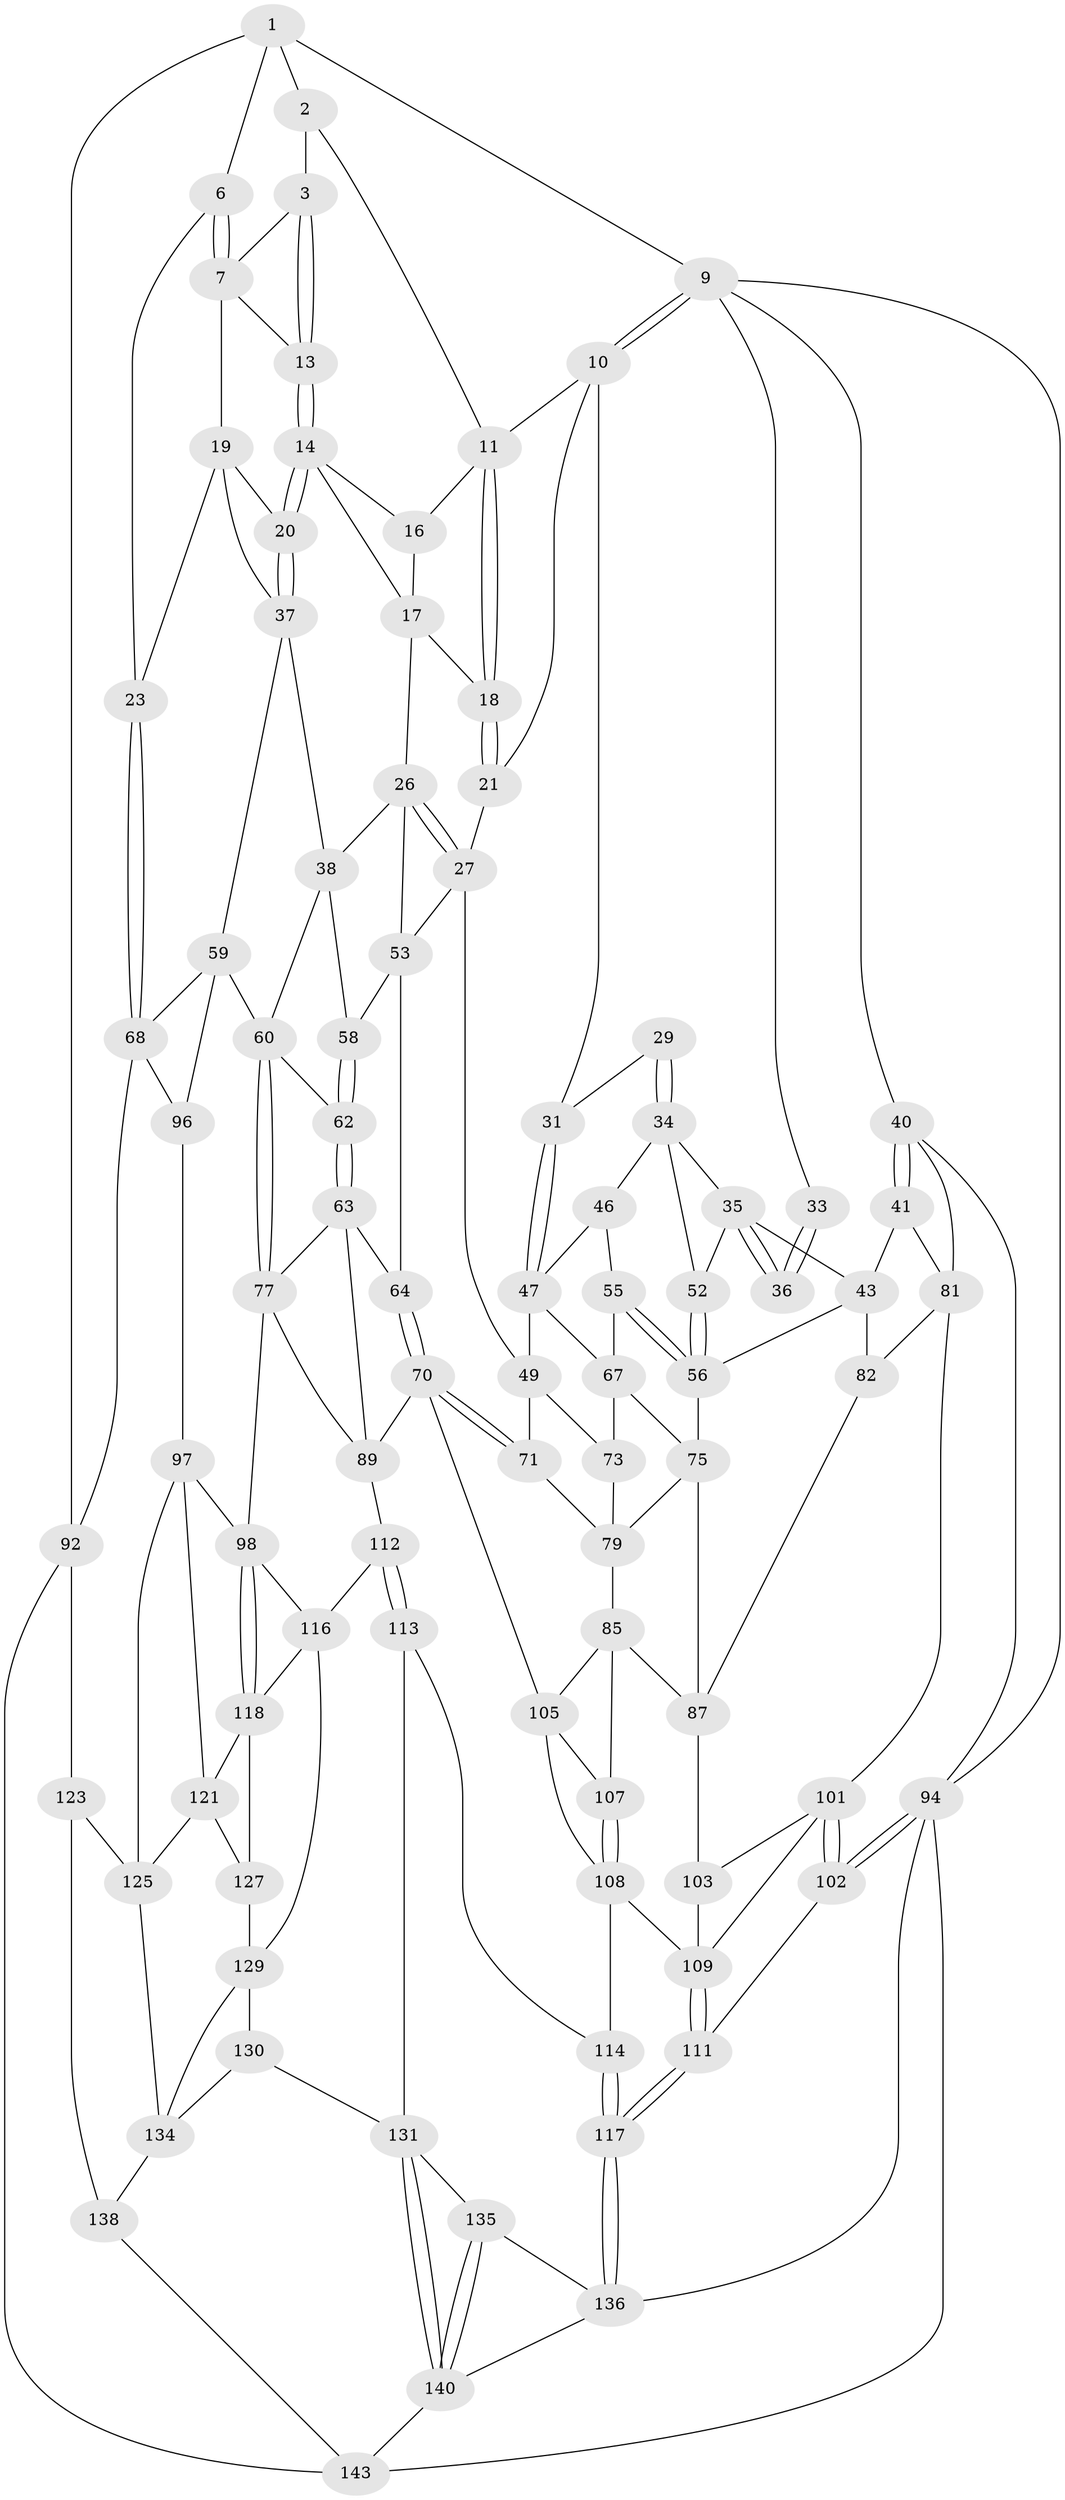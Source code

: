 // original degree distribution, {3: 0.027972027972027972, 4: 0.20279720279720279, 6: 0.2097902097902098, 5: 0.5594405594405595}
// Generated by graph-tools (version 1.1) at 2025/42/03/06/25 10:42:32]
// undirected, 88 vertices, 190 edges
graph export_dot {
graph [start="1"]
  node [color=gray90,style=filled];
  1 [pos="+0.9258364744238468+0",super="+5"];
  2 [pos="+0.6181640731482093+0"];
  3 [pos="+0.715742427749076+0.12527883599511289",super="+4"];
  6 [pos="+1+0"];
  7 [pos="+0.8297249986161152+0.17790696155539182",super="+8"];
  9 [pos="+0+0",super="+32"];
  10 [pos="+0.32892193101899037+0",super="+22"];
  11 [pos="+0.49866798509201893+0",super="+12"];
  13 [pos="+0.719189076427876+0.2014233110810513"];
  14 [pos="+0.7055145419866923+0.24370041413736576",super="+15"];
  16 [pos="+0.6385707101266375+0.20356961623120162"];
  17 [pos="+0.5695271679189086+0.23422748528482898",super="+25"];
  18 [pos="+0.5449414513024496+0.22117535061003263"];
  19 [pos="+0.8291351297649542+0.2121266239785828",super="+24"];
  20 [pos="+0.7079080009117343+0.25159463152934575"];
  21 [pos="+0.43943644018454175+0.33649612765266024"];
  23 [pos="+1+0.15820715252498885"];
  26 [pos="+0.5999188107860108+0.30895462182092504",super="+39"];
  27 [pos="+0.46026779059167594+0.3524349335117232",super="+28"];
  29 [pos="+0.18306482352087633+0.21099146159426724",super="+30"];
  31 [pos="+0.2745010341818536+0.16498090202144725"];
  33 [pos="+0+0.17328772589184027"];
  34 [pos="+0.11384414372675566+0.27553408263499946",super="+45"];
  35 [pos="+0.09042885708904695+0.28153595668732234",super="+42"];
  36 [pos="+0.05123692056098452+0.25262034920436005"];
  37 [pos="+0.7138931949845374+0.3023646546554799",super="+51"];
  38 [pos="+0.6666770991920273+0.32672526350697184",super="+57"];
  40 [pos="+0+0.3897679950326578",super="+80"];
  41 [pos="+0.027209349842874535+0.28157468223124293",super="+44"];
  43 [pos="+0.022244771790112063+0.41073890907193417",super="+66"];
  46 [pos="+0.2032100339844897+0.29092877269738326",super="+48"];
  47 [pos="+0.2634017784190331+0.3380621783709339",super="+50"];
  49 [pos="+0.40381915199025653+0.37766788700926257",super="+72"];
  52 [pos="+0.16815013529268794+0.35728859063710816"];
  53 [pos="+0.5740894010565526+0.3898466846342312",super="+54"];
  55 [pos="+0.2227109989790992+0.4027731210318815"];
  56 [pos="+0.20742410554417834+0.4107367408614591",super="+65"];
  58 [pos="+0.6525439529675086+0.35699649200134326"];
  59 [pos="+0.8243503097814068+0.4486914529435146",super="+69"];
  60 [pos="+0.7420854855867988+0.49100588815157903",super="+61"];
  62 [pos="+0.6052355969083738+0.4383963642012943"];
  63 [pos="+0.5579749149566752+0.46110716399837387",super="+78"];
  64 [pos="+0.5422607912427994+0.45758281211314467"];
  67 [pos="+0.33033242840228844+0.4249540736287041",super="+74"];
  68 [pos="+1+0.2838240818042421",super="+93"];
  70 [pos="+0.4613458675434162+0.5891019812836479",super="+91"];
  71 [pos="+0.4284664062478144+0.5613909407644747"];
  73 [pos="+0.340809889418851+0.48276962281046903"];
  75 [pos="+0.28565801410601044+0.48607455279663686",super="+76"];
  77 [pos="+0.6873302541745818+0.5602336533760367",super="+100"];
  79 [pos="+0.33605437859763165+0.5085014501200106",super="+84"];
  81 [pos="+0+0.41749776628428376",super="+83"];
  82 [pos="+0.10814888773081352+0.5030219919626642"];
  85 [pos="+0.2715977573884627+0.5732476772488614",super="+86"];
  87 [pos="+0.23619483193209775+0.566214212999127",super="+88"];
  89 [pos="+0.4800167857916168+0.6205949810427442",super="+90"];
  92 [pos="+1+0.8610849588265647"];
  94 [pos="+0+0.814926411996631",super="+95"];
  96 [pos="+0.9313510453182483+0.6371563749278528"];
  97 [pos="+0.8471626039609325+0.7093264143152356",super="+120"];
  98 [pos="+0.716305306319181+0.6723751529232282",super="+99"];
  101 [pos="+0.03330866779028475+0.6728375845349109",super="+104"];
  102 [pos="+0+0.7214194177904458"];
  103 [pos="+0.2221661625549199+0.5785663446827406"];
  105 [pos="+0.3370813090637549+0.6227164390637709",super="+106"];
  107 [pos="+0.26287630501482456+0.6222017678884888"];
  108 [pos="+0.23700352570435418+0.7010299060969282",super="+115"];
  109 [pos="+0.2277704999154975+0.7058810171401856",super="+110"];
  111 [pos="+0.19696606619866908+0.7575814977031179"];
  112 [pos="+0.4573794648276753+0.7392740535456358"];
  113 [pos="+0.41623456691343824+0.7752457859770737"];
  114 [pos="+0.39491562918546474+0.773709795188081"];
  116 [pos="+0.5202194119620852+0.7551226382089847",super="+119"];
  117 [pos="+0.25949262808717816+0.8332699712578986"];
  118 [pos="+0.6522036198438823+0.8098568526252693",super="+122"];
  121 [pos="+0.7527102745671118+0.8217814549081333",super="+126"];
  123 [pos="+0.9904819765329153+0.8893899283607605",super="+124"];
  125 [pos="+0.8729572387208439+0.8246157530621074",super="+128"];
  127 [pos="+0.7202509579557145+0.8701821945626598"];
  129 [pos="+0.6190705234154283+0.8612364259206585",super="+133"];
  130 [pos="+0.558822535498335+0.9264632785559459"];
  131 [pos="+0.46562621615527916+0.9376126227538892",super="+132"];
  134 [pos="+0.7454471970555204+1",super="+139"];
  135 [pos="+0.3208838698622265+0.9302491386519988"];
  136 [pos="+0.23163993735370836+0.8952528715466285",super="+137"];
  138 [pos="+0.7714176785925957+1",super="+141"];
  140 [pos="+0.4206561355463261+1",super="+142"];
  143 [pos="+0.7728774011045153+1"];
  1 -- 2;
  1 -- 92;
  1 -- 9;
  1 -- 6;
  2 -- 3;
  2 -- 11;
  3 -- 13;
  3 -- 13;
  3 -- 7;
  6 -- 7;
  6 -- 7;
  6 -- 23;
  7 -- 19;
  7 -- 13;
  9 -- 10;
  9 -- 10;
  9 -- 94;
  9 -- 40;
  9 -- 33;
  10 -- 11;
  10 -- 21;
  10 -- 31;
  11 -- 18;
  11 -- 18;
  11 -- 16;
  13 -- 14;
  13 -- 14;
  14 -- 20;
  14 -- 20;
  14 -- 16;
  14 -- 17;
  16 -- 17;
  17 -- 18;
  17 -- 26;
  18 -- 21;
  18 -- 21;
  19 -- 20;
  19 -- 23;
  19 -- 37;
  20 -- 37;
  20 -- 37;
  21 -- 27;
  23 -- 68;
  23 -- 68;
  26 -- 27;
  26 -- 27;
  26 -- 53;
  26 -- 38;
  27 -- 49;
  27 -- 53;
  29 -- 34;
  29 -- 34;
  29 -- 31;
  31 -- 47;
  31 -- 47;
  33 -- 36;
  33 -- 36;
  34 -- 35;
  34 -- 52;
  34 -- 46;
  35 -- 36;
  35 -- 36;
  35 -- 43;
  35 -- 52;
  37 -- 38;
  37 -- 59;
  38 -- 58;
  38 -- 60;
  40 -- 41;
  40 -- 41;
  40 -- 81;
  40 -- 94;
  41 -- 81;
  41 -- 43;
  43 -- 56;
  43 -- 82;
  46 -- 55;
  46 -- 47;
  47 -- 49;
  47 -- 67;
  49 -- 73;
  49 -- 71;
  52 -- 56;
  52 -- 56;
  53 -- 58;
  53 -- 64;
  55 -- 56;
  55 -- 56;
  55 -- 67;
  56 -- 75;
  58 -- 62;
  58 -- 62;
  59 -- 60;
  59 -- 96;
  59 -- 68;
  60 -- 77;
  60 -- 77;
  60 -- 62;
  62 -- 63;
  62 -- 63;
  63 -- 64;
  63 -- 89;
  63 -- 77;
  64 -- 70;
  64 -- 70;
  67 -- 73;
  67 -- 75;
  68 -- 96;
  68 -- 92;
  70 -- 71;
  70 -- 71;
  70 -- 89;
  70 -- 105;
  71 -- 79;
  73 -- 79;
  75 -- 79;
  75 -- 87;
  77 -- 89;
  77 -- 98;
  79 -- 85;
  81 -- 82;
  81 -- 101;
  82 -- 87;
  85 -- 105;
  85 -- 107;
  85 -- 87;
  87 -- 103;
  89 -- 112;
  92 -- 123;
  92 -- 143;
  94 -- 102;
  94 -- 102;
  94 -- 143;
  94 -- 136;
  96 -- 97;
  97 -- 98;
  97 -- 125;
  97 -- 121;
  98 -- 118;
  98 -- 118;
  98 -- 116;
  101 -- 102;
  101 -- 102;
  101 -- 109;
  101 -- 103;
  102 -- 111;
  103 -- 109;
  105 -- 107;
  105 -- 108;
  107 -- 108;
  107 -- 108;
  108 -- 109;
  108 -- 114;
  109 -- 111;
  109 -- 111;
  111 -- 117;
  111 -- 117;
  112 -- 113;
  112 -- 113;
  112 -- 116;
  113 -- 114;
  113 -- 131;
  114 -- 117;
  114 -- 117;
  116 -- 129;
  116 -- 118;
  117 -- 136;
  117 -- 136;
  118 -- 121;
  118 -- 127;
  121 -- 125;
  121 -- 127;
  123 -- 138 [weight=2];
  123 -- 125;
  125 -- 134;
  127 -- 129;
  129 -- 130;
  129 -- 134;
  130 -- 131;
  130 -- 134;
  131 -- 140;
  131 -- 140;
  131 -- 135;
  134 -- 138;
  135 -- 136;
  135 -- 140;
  135 -- 140;
  136 -- 140;
  138 -- 143;
  140 -- 143;
}
